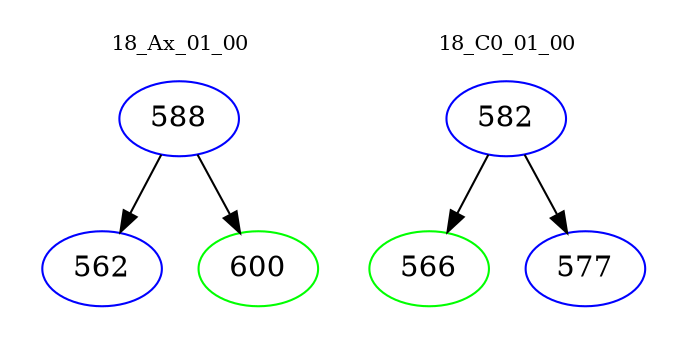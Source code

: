 digraph{
subgraph cluster_0 {
color = white
label = "18_Ax_01_00";
fontsize=10;
T0_588 [label="588", color="blue"]
T0_588 -> T0_562 [color="black"]
T0_562 [label="562", color="blue"]
T0_588 -> T0_600 [color="black"]
T0_600 [label="600", color="green"]
}
subgraph cluster_1 {
color = white
label = "18_C0_01_00";
fontsize=10;
T1_582 [label="582", color="blue"]
T1_582 -> T1_566 [color="black"]
T1_566 [label="566", color="green"]
T1_582 -> T1_577 [color="black"]
T1_577 [label="577", color="blue"]
}
}
